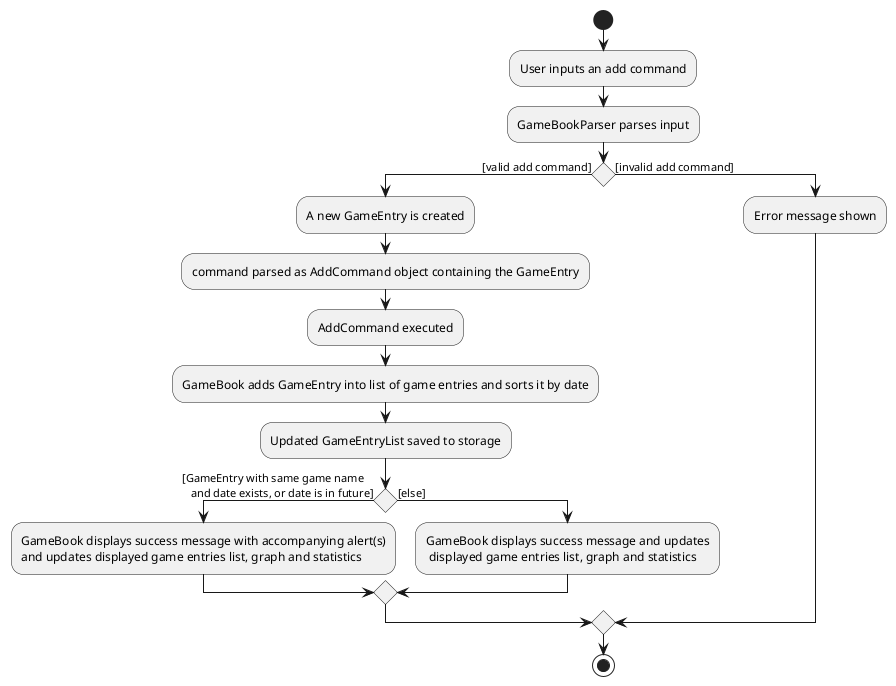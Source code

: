 @startuml

start
:User inputs an add command;
:GameBookParser parses input;

if () then ([valid add command])
  :A new GameEntry is created;
  :command parsed as AddCommand object containing the GameEntry;
  :AddCommand executed;
  :GameBook adds GameEntry into list of game entries and sorts it by date;
  :Updated GameEntryList saved to storage;
  if() then([GameEntry with same game name
   and date exists, or date is in future])
    :GameBook displays success message with accompanying alert(s)
    and updates displayed game entries list, graph and statistics;
  else ([else])
    :GameBook displays success message and updates
     displayed game entries list, graph and statistics;
  endif

else ([invalid add command])
  :Error message shown;

endif
stop
@enduml
